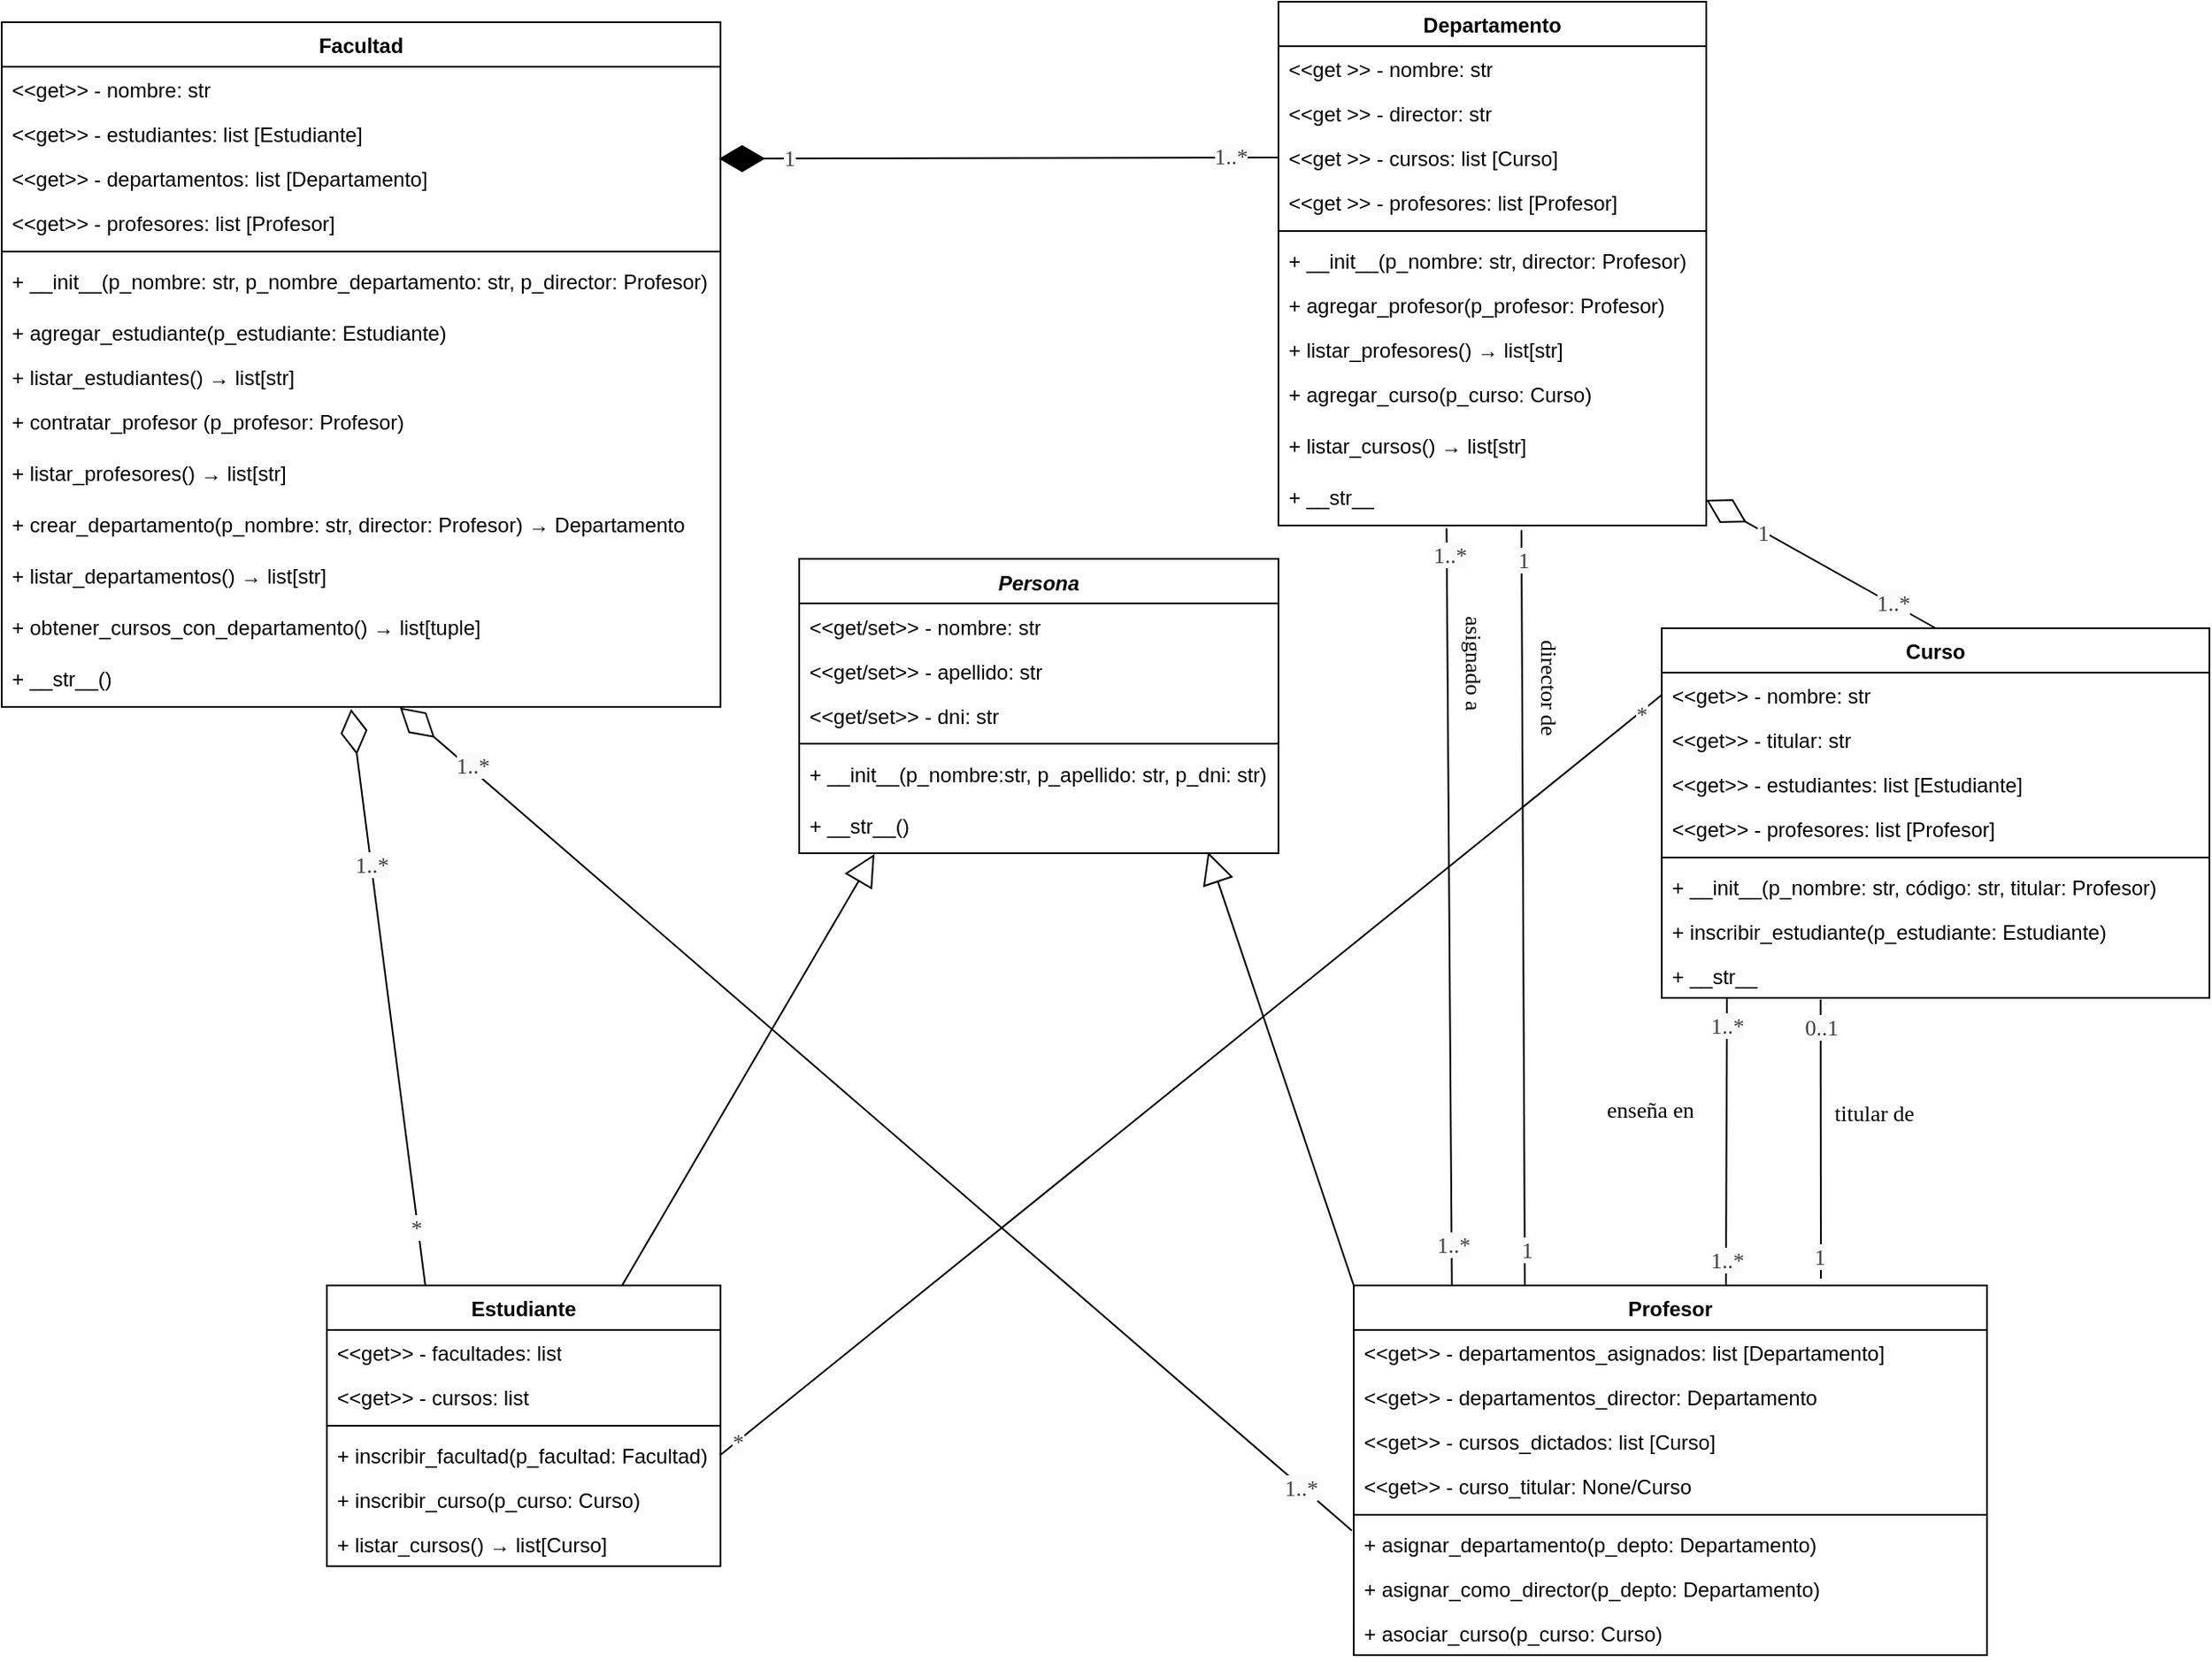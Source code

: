 <mxfile>
    <diagram id="obTsN0vRY-RDkQVVeV62" name="Page-1">
        <mxGraphModel dx="1759" dy="1443" grid="1" gridSize="10" guides="1" tooltips="1" connect="1" arrows="1" fold="1" page="1" pageScale="1" pageWidth="850" pageHeight="1100" math="0" shadow="0">
            <root>
                <mxCell id="0"/>
                <mxCell id="1" parent="0"/>
                <mxCell id="125" value="Facultad" style="swimlane;fontStyle=1;align=center;verticalAlign=top;childLayout=stackLayout;horizontal=1;startSize=26;horizontalStack=0;resizeParent=1;resizeParentMax=0;resizeLast=0;collapsible=1;marginBottom=0;whiteSpace=wrap;html=1;" parent="1" vertex="1">
                    <mxGeometry x="-250" y="-34" width="420" height="400" as="geometry"/>
                </mxCell>
                <mxCell id="126" value="&amp;lt;&amp;lt;get&amp;gt;&amp;gt; - nombre: str" style="text;strokeColor=none;fillColor=none;align=left;verticalAlign=top;spacingLeft=4;spacingRight=4;overflow=hidden;rotatable=0;points=[[0,0.5],[1,0.5]];portConstraint=eastwest;whiteSpace=wrap;html=1;" parent="125" vertex="1">
                    <mxGeometry y="26" width="420" height="26" as="geometry"/>
                </mxCell>
                <mxCell id="127" value="&amp;lt;&amp;lt;get&amp;gt;&amp;gt; - estudiantes: list [Estudiante]" style="text;strokeColor=none;fillColor=none;align=left;verticalAlign=top;spacingLeft=4;spacingRight=4;overflow=hidden;rotatable=0;points=[[0,0.5],[1,0.5]];portConstraint=eastwest;whiteSpace=wrap;html=1;" parent="125" vertex="1">
                    <mxGeometry y="52" width="420" height="26" as="geometry"/>
                </mxCell>
                <mxCell id="128" value="&amp;lt;&amp;lt;get&amp;gt;&amp;gt; - departamentos: list [Departamento]" style="text;strokeColor=none;fillColor=none;align=left;verticalAlign=top;spacingLeft=4;spacingRight=4;overflow=hidden;rotatable=0;points=[[0,0.5],[1,0.5]];portConstraint=eastwest;whiteSpace=wrap;html=1;" parent="125" vertex="1">
                    <mxGeometry y="78" width="420" height="26" as="geometry"/>
                </mxCell>
                <mxCell id="129" value="&amp;lt;&amp;lt;get&amp;gt;&amp;gt; - profesores: list [Profesor]" style="text;strokeColor=none;fillColor=none;align=left;verticalAlign=top;spacingLeft=4;spacingRight=4;overflow=hidden;rotatable=0;points=[[0,0.5],[1,0.5]];portConstraint=eastwest;whiteSpace=wrap;html=1;" parent="125" vertex="1">
                    <mxGeometry y="104" width="420" height="26" as="geometry"/>
                </mxCell>
                <mxCell id="130" value="" style="line;strokeWidth=1;fillColor=none;align=left;verticalAlign=middle;spacingTop=-1;spacingLeft=3;spacingRight=3;rotatable=0;labelPosition=right;points=[];portConstraint=eastwest;strokeColor=inherit;" parent="125" vertex="1">
                    <mxGeometry y="130" width="420" height="8" as="geometry"/>
                </mxCell>
                <mxCell id="218" value="+ __init__(p_nombre: str, p_nombre_departamento: str, p_director: Profesor)&amp;nbsp;" style="text;strokeColor=none;fillColor=none;align=left;verticalAlign=top;spacingLeft=4;spacingRight=4;overflow=hidden;rotatable=0;points=[[0,0.5],[1,0.5]];portConstraint=eastwest;whiteSpace=wrap;html=1;" parent="125" vertex="1">
                    <mxGeometry y="138" width="420" height="30" as="geometry"/>
                </mxCell>
                <mxCell id="131" value="+ agregar_estudiante(p_estudiante: Estudiante)" style="text;strokeColor=none;fillColor=none;align=left;verticalAlign=top;spacingLeft=4;spacingRight=4;overflow=hidden;rotatable=0;points=[[0,0.5],[1,0.5]];portConstraint=eastwest;whiteSpace=wrap;html=1;" parent="125" vertex="1">
                    <mxGeometry y="168" width="420" height="26" as="geometry"/>
                </mxCell>
                <mxCell id="132" value="+ listar_estudiantes()&amp;nbsp;→ list[str]" style="text;strokeColor=none;fillColor=none;align=left;verticalAlign=top;spacingLeft=4;spacingRight=4;overflow=hidden;rotatable=0;points=[[0,0.5],[1,0.5]];portConstraint=eastwest;whiteSpace=wrap;html=1;" parent="125" vertex="1">
                    <mxGeometry y="194" width="420" height="26" as="geometry"/>
                </mxCell>
                <mxCell id="133" value="+ contratar_profesor (p_profesor: Profesor)" style="text;strokeColor=none;fillColor=none;align=left;verticalAlign=top;spacingLeft=4;spacingRight=4;overflow=hidden;rotatable=0;points=[[0,0.5],[1,0.5]];portConstraint=eastwest;whiteSpace=wrap;html=1;" parent="125" vertex="1">
                    <mxGeometry y="220" width="420" height="30" as="geometry"/>
                </mxCell>
                <mxCell id="134" value="+ listar_profesores()&amp;nbsp;→ list[str]" style="text;strokeColor=none;fillColor=none;align=left;verticalAlign=top;spacingLeft=4;spacingRight=4;overflow=hidden;rotatable=0;points=[[0,0.5],[1,0.5]];portConstraint=eastwest;whiteSpace=wrap;html=1;" parent="125" vertex="1">
                    <mxGeometry y="250" width="420" height="30" as="geometry"/>
                </mxCell>
                <mxCell id="135" value="+ crear_departamento(p_nombre: str, director: Profesor)&amp;nbsp;&lt;span style=&quot;color: rgb(0, 0, 0);&quot;&gt;→ Departamento&lt;/span&gt;" style="text;strokeColor=none;fillColor=none;align=left;verticalAlign=top;spacingLeft=4;spacingRight=4;overflow=hidden;rotatable=0;points=[[0,0.5],[1,0.5]];portConstraint=eastwest;whiteSpace=wrap;html=1;" parent="125" vertex="1">
                    <mxGeometry y="280" width="420" height="30" as="geometry"/>
                </mxCell>
                <mxCell id="136" value="+ listar_departamentos()&amp;nbsp;→ list[str]" style="text;strokeColor=none;fillColor=none;align=left;verticalAlign=top;spacingLeft=4;spacingRight=4;overflow=hidden;rotatable=0;points=[[0,0.5],[1,0.5]];portConstraint=eastwest;whiteSpace=wrap;html=1;" parent="125" vertex="1">
                    <mxGeometry y="310" width="420" height="30" as="geometry"/>
                </mxCell>
                <mxCell id="137" value="+ obtener_cursos_con_departamento()&amp;nbsp;→ list[tuple]" style="text;strokeColor=none;fillColor=none;align=left;verticalAlign=top;spacingLeft=4;spacingRight=4;overflow=hidden;rotatable=0;points=[[0,0.5],[1,0.5]];portConstraint=eastwest;whiteSpace=wrap;html=1;" parent="125" vertex="1">
                    <mxGeometry y="340" width="420" height="30" as="geometry"/>
                </mxCell>
                <mxCell id="138" value="+ __str__()&amp;nbsp;" style="text;strokeColor=none;fillColor=none;align=left;verticalAlign=top;spacingLeft=4;spacingRight=4;overflow=hidden;rotatable=0;points=[[0,0.5],[1,0.5]];portConstraint=eastwest;whiteSpace=wrap;html=1;" parent="125" vertex="1">
                    <mxGeometry y="370" width="420" height="30" as="geometry"/>
                </mxCell>
                <mxCell id="139" value="Departamento" style="swimlane;fontStyle=1;align=center;verticalAlign=top;childLayout=stackLayout;horizontal=1;startSize=26;horizontalStack=0;resizeParent=1;resizeParentMax=0;resizeLast=0;collapsible=1;marginBottom=0;whiteSpace=wrap;html=1;" parent="1" vertex="1">
                    <mxGeometry x="496" y="-46" width="250" height="306" as="geometry"/>
                </mxCell>
                <mxCell id="140" value="&amp;lt;&amp;lt;get &amp;gt;&amp;gt; - nombre: str" style="text;strokeColor=none;fillColor=none;align=left;verticalAlign=top;spacingLeft=4;spacingRight=4;overflow=hidden;rotatable=0;points=[[0,0.5],[1,0.5]];portConstraint=eastwest;whiteSpace=wrap;html=1;" parent="139" vertex="1">
                    <mxGeometry y="26" width="250" height="26" as="geometry"/>
                </mxCell>
                <mxCell id="141" value="&lt;span style=&quot;color: rgb(0, 0, 0);&quot;&gt;&amp;lt;&amp;lt;get &amp;gt;&amp;gt;&amp;nbsp;&lt;/span&gt;- director: str" style="text;strokeColor=none;fillColor=none;align=left;verticalAlign=top;spacingLeft=4;spacingRight=4;overflow=hidden;rotatable=0;points=[[0,0.5],[1,0.5]];portConstraint=eastwest;whiteSpace=wrap;html=1;" parent="139" vertex="1">
                    <mxGeometry y="52" width="250" height="26" as="geometry"/>
                </mxCell>
                <mxCell id="142" value="&lt;span style=&quot;color: rgb(0, 0, 0);&quot;&gt;&amp;lt;&amp;lt;get &amp;gt;&amp;gt;&amp;nbsp;&lt;/span&gt;- cursos: list [Curso]" style="text;strokeColor=none;fillColor=none;align=left;verticalAlign=top;spacingLeft=4;spacingRight=4;overflow=hidden;rotatable=0;points=[[0,0.5],[1,0.5]];portConstraint=eastwest;whiteSpace=wrap;html=1;" parent="139" vertex="1">
                    <mxGeometry y="78" width="250" height="26" as="geometry"/>
                </mxCell>
                <mxCell id="143" value="&lt;span style=&quot;color: rgb(0, 0, 0);&quot;&gt;&amp;lt;&amp;lt;get &amp;gt;&amp;gt;&amp;nbsp;&lt;/span&gt;- profesores: list [Profesor]" style="text;strokeColor=none;fillColor=none;align=left;verticalAlign=top;spacingLeft=4;spacingRight=4;overflow=hidden;rotatable=0;points=[[0,0.5],[1,0.5]];portConstraint=eastwest;whiteSpace=wrap;html=1;" parent="139" vertex="1">
                    <mxGeometry y="104" width="250" height="26" as="geometry"/>
                </mxCell>
                <mxCell id="144" value="" style="line;strokeWidth=1;fillColor=none;align=left;verticalAlign=middle;spacingTop=-1;spacingLeft=3;spacingRight=3;rotatable=0;labelPosition=right;points=[];portConstraint=eastwest;strokeColor=inherit;" parent="139" vertex="1">
                    <mxGeometry y="130" width="250" height="8" as="geometry"/>
                </mxCell>
                <mxCell id="228" value="+ __init__(p_nombre: str, director: Profesor)" style="text;strokeColor=none;fillColor=none;align=left;verticalAlign=top;spacingLeft=4;spacingRight=4;overflow=hidden;rotatable=0;points=[[0,0.5],[1,0.5]];portConstraint=eastwest;whiteSpace=wrap;html=1;" parent="139" vertex="1">
                    <mxGeometry y="138" width="250" height="26" as="geometry"/>
                </mxCell>
                <mxCell id="145" value="+ agregar_profesor(p_profesor: Profesor)" style="text;strokeColor=none;fillColor=none;align=left;verticalAlign=top;spacingLeft=4;spacingRight=4;overflow=hidden;rotatable=0;points=[[0,0.5],[1,0.5]];portConstraint=eastwest;whiteSpace=wrap;html=1;" parent="139" vertex="1">
                    <mxGeometry y="164" width="250" height="26" as="geometry"/>
                </mxCell>
                <mxCell id="146" value="+ listar_profesores()&amp;nbsp;→ list[str]" style="text;strokeColor=none;fillColor=none;align=left;verticalAlign=top;spacingLeft=4;spacingRight=4;overflow=hidden;rotatable=0;points=[[0,0.5],[1,0.5]];portConstraint=eastwest;whiteSpace=wrap;html=1;" parent="139" vertex="1">
                    <mxGeometry y="190" width="250" height="26" as="geometry"/>
                </mxCell>
                <mxCell id="147" value="+ agregar_curso(p_curso: Curso)" style="text;strokeColor=none;fillColor=none;align=left;verticalAlign=top;spacingLeft=4;spacingRight=4;overflow=hidden;rotatable=0;points=[[0,0.5],[1,0.5]];portConstraint=eastwest;whiteSpace=wrap;html=1;" parent="139" vertex="1">
                    <mxGeometry y="216" width="250" height="30" as="geometry"/>
                </mxCell>
                <mxCell id="148" value="+ listar_cursos()&amp;nbsp;→ list[str]" style="text;strokeColor=none;fillColor=none;align=left;verticalAlign=top;spacingLeft=4;spacingRight=4;overflow=hidden;rotatable=0;points=[[0,0.5],[1,0.5]];portConstraint=eastwest;whiteSpace=wrap;html=1;" parent="139" vertex="1">
                    <mxGeometry y="246" width="250" height="30" as="geometry"/>
                </mxCell>
                <mxCell id="149" value="+ __str__" style="text;strokeColor=none;fillColor=none;align=left;verticalAlign=top;spacingLeft=4;spacingRight=4;overflow=hidden;rotatable=0;points=[[0,0.5],[1,0.5]];portConstraint=eastwest;whiteSpace=wrap;html=1;" parent="139" vertex="1">
                    <mxGeometry y="276" width="250" height="30" as="geometry"/>
                </mxCell>
                <mxCell id="150" value="Estudiante" style="swimlane;fontStyle=1;align=center;verticalAlign=top;childLayout=stackLayout;horizontal=1;startSize=26;horizontalStack=0;resizeParent=1;resizeParentMax=0;resizeLast=0;collapsible=1;marginBottom=0;whiteSpace=wrap;html=1;" parent="1" vertex="1">
                    <mxGeometry x="-60" y="704" width="230" height="164" as="geometry"/>
                </mxCell>
                <mxCell id="151" value="&amp;lt;&amp;lt;get&amp;gt;&amp;gt; - facultades: list" style="text;strokeColor=none;fillColor=none;align=left;verticalAlign=top;spacingLeft=4;spacingRight=4;overflow=hidden;rotatable=0;points=[[0,0.5],[1,0.5]];portConstraint=eastwest;whiteSpace=wrap;html=1;" parent="150" vertex="1">
                    <mxGeometry y="26" width="230" height="26" as="geometry"/>
                </mxCell>
                <mxCell id="152" value="&amp;lt;&amp;lt;get&amp;gt;&amp;gt; - cursos: list" style="text;strokeColor=none;fillColor=none;align=left;verticalAlign=top;spacingLeft=4;spacingRight=4;overflow=hidden;rotatable=0;points=[[0,0.5],[1,0.5]];portConstraint=eastwest;whiteSpace=wrap;html=1;" parent="150" vertex="1">
                    <mxGeometry y="52" width="230" height="26" as="geometry"/>
                </mxCell>
                <mxCell id="153" value="" style="line;strokeWidth=1;fillColor=none;align=left;verticalAlign=middle;spacingTop=-1;spacingLeft=3;spacingRight=3;rotatable=0;labelPosition=right;points=[];portConstraint=eastwest;strokeColor=inherit;" parent="150" vertex="1">
                    <mxGeometry y="78" width="230" height="8" as="geometry"/>
                </mxCell>
                <mxCell id="154" value="+ inscribir_facultad(p_facultad: Facultad)" style="text;strokeColor=none;fillColor=none;align=left;verticalAlign=top;spacingLeft=4;spacingRight=4;overflow=hidden;rotatable=0;points=[[0,0.5],[1,0.5]];portConstraint=eastwest;whiteSpace=wrap;html=1;" parent="150" vertex="1">
                    <mxGeometry y="86" width="230" height="26" as="geometry"/>
                </mxCell>
                <mxCell id="155" value="+ inscribir_curso(p_curso: Curso)" style="text;strokeColor=none;fillColor=none;align=left;verticalAlign=top;spacingLeft=4;spacingRight=4;overflow=hidden;rotatable=0;points=[[0,0.5],[1,0.5]];portConstraint=eastwest;whiteSpace=wrap;html=1;" parent="150" vertex="1">
                    <mxGeometry y="112" width="230" height="26" as="geometry"/>
                </mxCell>
                <mxCell id="156" value="+ listar_cursos()&amp;nbsp;→ list[Curso]" style="text;strokeColor=none;fillColor=none;align=left;verticalAlign=top;spacingLeft=4;spacingRight=4;overflow=hidden;rotatable=0;points=[[0,0.5],[1,0.5]];portConstraint=eastwest;whiteSpace=wrap;html=1;" parent="150" vertex="1">
                    <mxGeometry y="138" width="230" height="26" as="geometry"/>
                </mxCell>
                <mxCell id="157" value="Curso" style="swimlane;fontStyle=1;align=center;verticalAlign=top;childLayout=stackLayout;horizontal=1;startSize=26;horizontalStack=0;resizeParent=1;resizeParentMax=0;resizeLast=0;collapsible=1;marginBottom=0;whiteSpace=wrap;html=1;" parent="1" vertex="1">
                    <mxGeometry x="720" y="320" width="320" height="216" as="geometry"/>
                </mxCell>
                <mxCell id="158" value="&amp;lt;&amp;lt;get&amp;gt;&amp;gt; - nombre: str" style="text;strokeColor=none;fillColor=none;align=left;verticalAlign=top;spacingLeft=4;spacingRight=4;overflow=hidden;rotatable=0;points=[[0,0.5],[1,0.5]];portConstraint=eastwest;whiteSpace=wrap;html=1;" parent="157" vertex="1">
                    <mxGeometry y="26" width="320" height="26" as="geometry"/>
                </mxCell>
                <mxCell id="160" value="&lt;span style=&quot;color: rgb(0, 0, 0);&quot;&gt;&amp;lt;&amp;lt;get&amp;gt;&amp;gt;&amp;nbsp;&lt;/span&gt;- titular: str" style="text;strokeColor=none;fillColor=none;align=left;verticalAlign=top;spacingLeft=4;spacingRight=4;overflow=hidden;rotatable=0;points=[[0,0.5],[1,0.5]];portConstraint=eastwest;whiteSpace=wrap;html=1;" parent="157" vertex="1">
                    <mxGeometry y="52" width="320" height="26" as="geometry"/>
                </mxCell>
                <mxCell id="161" value="&lt;span style=&quot;color: rgb(0, 0, 0);&quot;&gt;&amp;lt;&amp;lt;get&amp;gt;&amp;gt;&amp;nbsp;&lt;/span&gt;- estudiantes: list [Estudiante]" style="text;strokeColor=none;fillColor=none;align=left;verticalAlign=top;spacingLeft=4;spacingRight=4;overflow=hidden;rotatable=0;points=[[0,0.5],[1,0.5]];portConstraint=eastwest;whiteSpace=wrap;html=1;" parent="157" vertex="1">
                    <mxGeometry y="78" width="320" height="26" as="geometry"/>
                </mxCell>
                <mxCell id="232" value="&lt;span style=&quot;color: rgb(0, 0, 0);&quot;&gt;&amp;lt;&amp;lt;get&amp;gt;&amp;gt;&amp;nbsp;&lt;/span&gt;- profesores: list [Profesor]" style="text;strokeColor=none;fillColor=none;align=left;verticalAlign=top;spacingLeft=4;spacingRight=4;overflow=hidden;rotatable=0;points=[[0,0.5],[1,0.5]];portConstraint=eastwest;whiteSpace=wrap;html=1;" parent="157" vertex="1">
                    <mxGeometry y="104" width="320" height="26" as="geometry"/>
                </mxCell>
                <mxCell id="162" value="" style="line;strokeWidth=1;fillColor=none;align=left;verticalAlign=middle;spacingTop=-1;spacingLeft=3;spacingRight=3;rotatable=0;labelPosition=right;points=[];portConstraint=eastwest;strokeColor=inherit;" parent="157" vertex="1">
                    <mxGeometry y="130" width="320" height="8" as="geometry"/>
                </mxCell>
                <mxCell id="227" value="+ __init__(p_nombre: str, código: str, titular: Profesor)" style="text;strokeColor=none;fillColor=none;align=left;verticalAlign=top;spacingLeft=4;spacingRight=4;overflow=hidden;rotatable=0;points=[[0,0.5],[1,0.5]];portConstraint=eastwest;whiteSpace=wrap;html=1;" parent="157" vertex="1">
                    <mxGeometry y="138" width="320" height="26" as="geometry"/>
                </mxCell>
                <mxCell id="163" value="+ inscribir_estudiante(p_estudiante: Estudiante)" style="text;strokeColor=none;fillColor=none;align=left;verticalAlign=top;spacingLeft=4;spacingRight=4;overflow=hidden;rotatable=0;points=[[0,0.5],[1,0.5]];portConstraint=eastwest;whiteSpace=wrap;html=1;" parent="157" vertex="1">
                    <mxGeometry y="164" width="320" height="26" as="geometry"/>
                </mxCell>
                <mxCell id="164" value="+ __str__" style="text;strokeColor=none;fillColor=none;align=left;verticalAlign=top;spacingLeft=4;spacingRight=4;overflow=hidden;rotatable=0;points=[[0,0.5],[1,0.5]];portConstraint=eastwest;whiteSpace=wrap;html=1;" parent="157" vertex="1">
                    <mxGeometry y="190" width="320" height="26" as="geometry"/>
                </mxCell>
                <mxCell id="165" value="Profesor" style="swimlane;fontStyle=1;align=center;verticalAlign=top;childLayout=stackLayout;horizontal=1;startSize=26;horizontalStack=0;resizeParent=1;resizeParentMax=0;resizeLast=0;collapsible=1;marginBottom=0;whiteSpace=wrap;html=1;" parent="1" vertex="1">
                    <mxGeometry x="540" y="704" width="370" height="216" as="geometry"/>
                </mxCell>
                <mxCell id="166" value="&amp;lt;&amp;lt;get&amp;gt;&amp;gt; - departamentos_asignados: list [Departamento]" style="text;strokeColor=none;fillColor=none;align=left;verticalAlign=top;spacingLeft=4;spacingRight=4;overflow=hidden;rotatable=0;points=[[0,0.5],[1,0.5]];portConstraint=eastwest;whiteSpace=wrap;html=1;" parent="165" vertex="1">
                    <mxGeometry y="26" width="370" height="26" as="geometry"/>
                </mxCell>
                <mxCell id="256" value="&amp;lt;&amp;lt;get&amp;gt;&amp;gt; - departamentos_director: Departamento" style="text;strokeColor=none;fillColor=none;align=left;verticalAlign=top;spacingLeft=4;spacingRight=4;overflow=hidden;rotatable=0;points=[[0,0.5],[1,0.5]];portConstraint=eastwest;whiteSpace=wrap;html=1;" parent="165" vertex="1">
                    <mxGeometry y="52" width="370" height="26" as="geometry"/>
                </mxCell>
                <mxCell id="219" value="&amp;lt;&amp;lt;get&amp;gt;&amp;gt; - cursos_dictados: list [Curso]" style="text;strokeColor=none;fillColor=none;align=left;verticalAlign=top;spacingLeft=4;spacingRight=4;overflow=hidden;rotatable=0;points=[[0,0.5],[1,0.5]];portConstraint=eastwest;whiteSpace=wrap;html=1;" parent="165" vertex="1">
                    <mxGeometry y="78" width="370" height="26" as="geometry"/>
                </mxCell>
                <mxCell id="257" value="&amp;lt;&amp;lt;get&amp;gt;&amp;gt; - curso_titular: None/Curso" style="text;strokeColor=none;fillColor=none;align=left;verticalAlign=top;spacingLeft=4;spacingRight=4;overflow=hidden;rotatable=0;points=[[0,0.5],[1,0.5]];portConstraint=eastwest;whiteSpace=wrap;html=1;" vertex="1" parent="165">
                    <mxGeometry y="104" width="370" height="26" as="geometry"/>
                </mxCell>
                <mxCell id="167" value="" style="line;strokeWidth=1;fillColor=none;align=left;verticalAlign=middle;spacingTop=-1;spacingLeft=3;spacingRight=3;rotatable=0;labelPosition=right;points=[];portConstraint=eastwest;strokeColor=inherit;" parent="165" vertex="1">
                    <mxGeometry y="130" width="370" height="8" as="geometry"/>
                </mxCell>
                <mxCell id="168" value="+ asignar_departamento(p_depto: Departamento)" style="text;strokeColor=none;fillColor=none;align=left;verticalAlign=top;spacingLeft=4;spacingRight=4;overflow=hidden;rotatable=0;points=[[0,0.5],[1,0.5]];portConstraint=eastwest;whiteSpace=wrap;html=1;" parent="165" vertex="1">
                    <mxGeometry y="138" width="370" height="26" as="geometry"/>
                </mxCell>
                <mxCell id="231" value="+ asignar_como_director(p_depto: Departamento)" style="text;strokeColor=none;fillColor=none;align=left;verticalAlign=top;spacingLeft=4;spacingRight=4;overflow=hidden;rotatable=0;points=[[0,0.5],[1,0.5]];portConstraint=eastwest;whiteSpace=wrap;html=1;" parent="165" vertex="1">
                    <mxGeometry y="164" width="370" height="26" as="geometry"/>
                </mxCell>
                <mxCell id="225" value="+ asociar_curso(p_curso: Curso)" style="text;strokeColor=none;fillColor=none;align=left;verticalAlign=top;spacingLeft=4;spacingRight=4;overflow=hidden;rotatable=0;points=[[0,0.5],[1,0.5]];portConstraint=eastwest;whiteSpace=wrap;html=1;" parent="165" vertex="1">
                    <mxGeometry y="190" width="370" height="26" as="geometry"/>
                </mxCell>
                <mxCell id="169" value="&lt;i&gt;&lt;font style=&quot;color: rgb(0, 0, 0);&quot;&gt;Persona&lt;/font&gt;&lt;/i&gt;" style="swimlane;fontStyle=1;align=center;verticalAlign=top;childLayout=stackLayout;horizontal=1;startSize=26;horizontalStack=0;resizeParent=1;resizeParentMax=0;resizeLast=0;collapsible=1;marginBottom=0;whiteSpace=wrap;html=1;" parent="1" vertex="1">
                    <mxGeometry x="216" y="279.5" width="280" height="172" as="geometry"/>
                </mxCell>
                <mxCell id="170" value="&amp;lt;&amp;lt;get/set&amp;gt;&amp;gt; - nombre: str" style="text;strokeColor=none;fillColor=none;align=left;verticalAlign=top;spacingLeft=4;spacingRight=4;overflow=hidden;rotatable=0;points=[[0,0.5],[1,0.5]];portConstraint=eastwest;whiteSpace=wrap;html=1;" parent="169" vertex="1">
                    <mxGeometry y="26" width="280" height="26" as="geometry"/>
                </mxCell>
                <mxCell id="171" value="&lt;span style=&quot;color: rgb(0, 0, 0);&quot;&gt;&amp;lt;&amp;lt;get/set&amp;gt;&amp;gt;&amp;nbsp;&lt;/span&gt;- apellido: str" style="text;strokeColor=none;fillColor=none;align=left;verticalAlign=top;spacingLeft=4;spacingRight=4;overflow=hidden;rotatable=0;points=[[0,0.5],[1,0.5]];portConstraint=eastwest;whiteSpace=wrap;html=1;" parent="169" vertex="1">
                    <mxGeometry y="52" width="280" height="26" as="geometry"/>
                </mxCell>
                <mxCell id="172" value="&lt;span style=&quot;color: rgb(0, 0, 0);&quot;&gt;&amp;lt;&amp;lt;get/set&amp;gt;&amp;gt;&amp;nbsp;&lt;/span&gt;- dni: str" style="text;strokeColor=none;fillColor=none;align=left;verticalAlign=top;spacingLeft=4;spacingRight=4;overflow=hidden;rotatable=0;points=[[0,0.5],[1,0.5]];portConstraint=eastwest;whiteSpace=wrap;html=1;" parent="169" vertex="1">
                    <mxGeometry y="78" width="280" height="26" as="geometry"/>
                </mxCell>
                <mxCell id="173" value="" style="line;strokeWidth=1;fillColor=none;align=left;verticalAlign=middle;spacingTop=-1;spacingLeft=3;spacingRight=3;rotatable=0;labelPosition=right;points=[];portConstraint=eastwest;strokeColor=inherit;" parent="169" vertex="1">
                    <mxGeometry y="104" width="280" height="8" as="geometry"/>
                </mxCell>
                <mxCell id="175" value="+ __init__(p_nombre:str, p_apellido: str, p_dni: str)" style="text;strokeColor=none;fillColor=none;align=left;verticalAlign=top;spacingLeft=4;spacingRight=4;overflow=hidden;rotatable=0;points=[[0,0.5],[1,0.5]];portConstraint=eastwest;whiteSpace=wrap;html=1;" parent="169" vertex="1">
                    <mxGeometry y="112" width="280" height="30" as="geometry"/>
                </mxCell>
                <mxCell id="230" value="+ __str__()" style="text;strokeColor=none;fillColor=none;align=left;verticalAlign=top;spacingLeft=4;spacingRight=4;overflow=hidden;rotatable=0;points=[[0,0.5],[1,0.5]];portConstraint=eastwest;whiteSpace=wrap;html=1;" parent="169" vertex="1">
                    <mxGeometry y="142" width="280" height="30" as="geometry"/>
                </mxCell>
                <mxCell id="176" value="" style="endArrow=block;endSize=16;endFill=0;html=1;rounded=0;exitX=0.75;exitY=0;exitDx=0;exitDy=0;entryX=0.157;entryY=1.015;entryDx=0;entryDy=0;entryPerimeter=0;" parent="1" source="150" target="230" edge="1">
                    <mxGeometry width="160" relative="1" as="geometry">
                        <mxPoint x="240" y="714" as="sourcePoint"/>
                        <mxPoint x="270" y="460" as="targetPoint"/>
                    </mxGeometry>
                </mxCell>
                <mxCell id="177" value="" style="endArrow=block;endSize=16;endFill=0;html=1;rounded=0;entryX=0.853;entryY=0.976;entryDx=0;entryDy=0;exitX=0;exitY=0;exitDx=0;exitDy=0;entryPerimeter=0;" parent="1" source="165" target="230" edge="1">
                    <mxGeometry width="160" relative="1" as="geometry">
                        <mxPoint x="540" y="700" as="sourcePoint"/>
                        <mxPoint x="330" y="431" as="targetPoint"/>
                    </mxGeometry>
                </mxCell>
                <mxCell id="180" value="" style="endArrow=diamondThin;endFill=1;endSize=24;html=1;entryX=0.998;entryY=0.067;entryDx=0;entryDy=0;entryPerimeter=0;exitX=0;exitY=0.5;exitDx=0;exitDy=0;" parent="1" source="142" target="128" edge="1">
                    <mxGeometry width="160" relative="1" as="geometry">
                        <mxPoint x="380" y="80" as="sourcePoint"/>
                        <mxPoint x="210" y="50" as="targetPoint"/>
                    </mxGeometry>
                </mxCell>
                <mxCell id="252" value="&lt;span style=&quot;color: rgb(63, 63, 63); font-family: Verdana; font-size: 13px; text-align: left; text-wrap-mode: wrap; background-color: rgb(251, 251, 251);&quot;&gt;1..*&lt;/span&gt;" style="edgeLabel;html=1;align=center;verticalAlign=middle;resizable=0;points=[];" parent="180" connectable="0" vertex="1">
                    <mxGeometry x="-0.829" y="-1" relative="1" as="geometry">
                        <mxPoint as="offset"/>
                    </mxGeometry>
                </mxCell>
                <mxCell id="253" value="&lt;span style=&quot;color: rgb(63, 63, 63); font-family: Verdana; font-size: 13px; text-align: left; text-wrap-mode: wrap; background-color: rgb(251, 251, 251);&quot;&gt;1&lt;/span&gt;" style="edgeLabel;html=1;align=center;verticalAlign=middle;resizable=0;points=[];" parent="180" connectable="0" vertex="1">
                    <mxGeometry x="0.752" y="-1" relative="1" as="geometry">
                        <mxPoint as="offset"/>
                    </mxGeometry>
                </mxCell>
                <mxCell id="183" style="edgeStyle=none;html=1;exitX=0;exitY=0.5;exitDx=0;exitDy=0;entryX=1;entryY=0.5;entryDx=0;entryDy=0;endArrow=none;endFill=0;" parent="1" source="158" target="154" edge="1">
                    <mxGeometry relative="1" as="geometry"/>
                </mxCell>
                <mxCell id="249" value="&lt;span style=&quot;color: rgb(63, 63, 63); font-family: Verdana; font-size: 13px; text-align: left; text-wrap-mode: wrap; background-color: rgb(251, 251, 251);&quot;&gt;*&lt;/span&gt;" style="edgeLabel;html=1;align=center;verticalAlign=middle;resizable=0;points=[];" parent="183" connectable="0" vertex="1">
                    <mxGeometry x="-0.955" y="1" relative="1" as="geometry">
                        <mxPoint as="offset"/>
                    </mxGeometry>
                </mxCell>
                <mxCell id="251" value="&lt;span style=&quot;color: rgb(63, 63, 63); font-family: Verdana; font-size: 13px; text-align: left; text-wrap-mode: wrap; background-color: rgb(251, 251, 251);&quot;&gt;*&lt;/span&gt;" style="edgeLabel;html=1;align=center;verticalAlign=middle;resizable=0;points=[];" parent="183" connectable="0" vertex="1">
                    <mxGeometry x="0.964" relative="1" as="geometry">
                        <mxPoint as="offset"/>
                    </mxGeometry>
                </mxCell>
                <mxCell id="184" style="edgeStyle=none;html=1;entryX=0.75;entryY=0;entryDx=0;entryDy=0;endArrow=none;endFill=0;exitX=0.119;exitY=1.009;exitDx=0;exitDy=0;exitPerimeter=0;" parent="1" source="164" edge="1">
                    <mxGeometry relative="1" as="geometry">
                        <mxPoint x="757.52" y="544" as="sourcePoint"/>
                        <mxPoint x="757.5" y="704" as="targetPoint"/>
                    </mxGeometry>
                </mxCell>
                <mxCell id="241" value="&lt;span style=&quot;color: rgb(63, 63, 63); font-family: Verdana; font-size: 13px; text-align: left; text-wrap-mode: wrap; background-color: rgb(251, 251, 251);&quot;&gt;1..*&lt;/span&gt;" style="edgeLabel;html=1;align=center;verticalAlign=middle;resizable=0;points=[];" parent="184" connectable="0" vertex="1">
                    <mxGeometry x="0.821" relative="1" as="geometry">
                        <mxPoint as="offset"/>
                    </mxGeometry>
                </mxCell>
                <mxCell id="242" value="&lt;span style=&quot;color: rgb(63, 63, 63); font-family: Verdana; font-size: 13px; text-align: left; text-wrap-mode: wrap; background-color: rgb(251, 251, 251);&quot;&gt;1..*&lt;/span&gt;" style="edgeLabel;html=1;align=center;verticalAlign=middle;resizable=0;points=[];" parent="184" connectable="0" vertex="1">
                    <mxGeometry x="-0.811" y="1" relative="1" as="geometry">
                        <mxPoint x="-1" as="offset"/>
                    </mxGeometry>
                </mxCell>
                <mxCell id="185" value="" style="endArrow=diamondThin;endFill=0;endSize=24;html=1;exitX=0.5;exitY=0;exitDx=0;exitDy=0;entryX=1;entryY=0.5;entryDx=0;entryDy=0;" parent="1" source="157" target="149" edge="1">
                    <mxGeometry width="160" relative="1" as="geometry">
                        <mxPoint x="370" y="270" as="sourcePoint"/>
                        <mxPoint x="530" y="270" as="targetPoint"/>
                    </mxGeometry>
                </mxCell>
                <mxCell id="246" value="&lt;span style=&quot;color: rgb(63, 63, 63); font-family: Verdana; font-size: 13px; text-align: left; text-wrap-mode: wrap; background-color: rgb(251, 251, 251);&quot;&gt;1&lt;/span&gt;" style="edgeLabel;html=1;align=center;verticalAlign=middle;resizable=0;points=[];" parent="185" connectable="0" vertex="1">
                    <mxGeometry x="0.513" y="1" relative="1" as="geometry">
                        <mxPoint as="offset"/>
                    </mxGeometry>
                </mxCell>
                <mxCell id="255" value="&lt;span style=&quot;color: rgb(63, 63, 63); font-family: Verdana; font-size: 13px; text-align: left; text-wrap-mode: wrap; background-color: rgb(251, 251, 251);&quot;&gt;1..*&lt;/span&gt;" style="edgeLabel;html=1;align=center;verticalAlign=middle;resizable=0;points=[];" parent="185" connectable="0" vertex="1">
                    <mxGeometry x="-0.624" y="-1" relative="1" as="geometry">
                        <mxPoint as="offset"/>
                    </mxGeometry>
                </mxCell>
                <mxCell id="187" value="" style="endArrow=diamondThin;endFill=0;endSize=24;html=1;exitX=0.25;exitY=0;exitDx=0;exitDy=0;entryX=0.486;entryY=1.04;entryDx=0;entryDy=0;entryPerimeter=0;" parent="1" source="150" target="138" edge="1">
                    <mxGeometry width="160" relative="1" as="geometry">
                        <mxPoint x="160" y="470" as="sourcePoint"/>
                        <mxPoint x="320" y="470" as="targetPoint"/>
                    </mxGeometry>
                </mxCell>
                <mxCell id="237" value="&lt;span style=&quot;color: rgb(63, 63, 63); font-family: Verdana; font-size: 13px; text-align: left; text-wrap-mode: wrap; background-color: rgb(251, 251, 251);&quot;&gt;1..*&lt;/span&gt;" style="edgeLabel;html=1;align=center;verticalAlign=middle;resizable=0;points=[];" parent="187" connectable="0" vertex="1">
                    <mxGeometry x="0.461" relative="1" as="geometry">
                        <mxPoint as="offset"/>
                    </mxGeometry>
                </mxCell>
                <mxCell id="238" value="&lt;span style=&quot;color: rgb(63, 63, 63); font-family: Verdana; font-size: 13px; text-align: left; text-wrap-mode: wrap; background-color: rgb(251, 251, 251);&quot;&gt;*&lt;/span&gt;" style="edgeLabel;html=1;align=center;verticalAlign=middle;resizable=0;points=[];" parent="187" connectable="0" vertex="1">
                    <mxGeometry x="-0.798" y="2" relative="1" as="geometry">
                        <mxPoint x="1" as="offset"/>
                    </mxGeometry>
                </mxCell>
                <mxCell id="188" value="" style="endArrow=diamondThin;endFill=0;endSize=24;html=1;entryX=0.554;entryY=1.013;entryDx=0;entryDy=0;entryPerimeter=0;exitX=-0.003;exitY=0.2;exitDx=0;exitDy=0;exitPerimeter=0;" parent="1" source="168" target="138" edge="1">
                    <mxGeometry width="160" relative="1" as="geometry">
                        <mxPoint x="530" y="730" as="sourcePoint"/>
                        <mxPoint x="400" y="470" as="targetPoint"/>
                    </mxGeometry>
                </mxCell>
                <mxCell id="234" value="&lt;span style=&quot;color: rgb(63, 63, 63); font-family: Verdana; font-size: 13px; text-align: left; text-wrap-mode: wrap; background-color: rgb(251, 251, 251);&quot;&gt;1..*&lt;/span&gt;" style="edgeLabel;html=1;align=center;verticalAlign=middle;resizable=0;points=[];" parent="188" connectable="0" vertex="1">
                    <mxGeometry x="-0.892" y="1" relative="1" as="geometry">
                        <mxPoint as="offset"/>
                    </mxGeometry>
                </mxCell>
                <mxCell id="236" value="&lt;span style=&quot;color: rgb(63, 63, 63); font-family: Verdana; font-size: 13px; text-align: left; text-wrap-mode: wrap; background-color: rgb(251, 251, 251);&quot;&gt;1..*&lt;/span&gt;" style="edgeLabel;html=1;align=center;verticalAlign=middle;resizable=0;points=[];" parent="188" connectable="0" vertex="1">
                    <mxGeometry x="0.847" y="1" relative="1" as="geometry">
                        <mxPoint y="-4" as="offset"/>
                    </mxGeometry>
                </mxCell>
                <mxCell id="193" style="edgeStyle=none;html=1;exitX=0.155;exitY=-0.001;exitDx=0;exitDy=0;endArrow=none;endFill=0;entryX=0.173;entryY=1.053;entryDx=0;entryDy=0;entryPerimeter=0;exitPerimeter=0;" parent="1" source="165" edge="1">
                    <mxGeometry relative="1" as="geometry">
                        <mxPoint x="597.96" y="670" as="sourcePoint"/>
                        <mxPoint x="594.25" y="261.59" as="targetPoint"/>
                    </mxGeometry>
                </mxCell>
                <mxCell id="239" value="&lt;span style=&quot;color: rgb(63, 63, 63); font-family: Verdana; font-size: 13px; text-align: left; text-wrap-mode: wrap; background-color: rgb(251, 251, 251);&quot;&gt;1..*&lt;/span&gt;" style="edgeLabel;html=1;align=center;verticalAlign=middle;resizable=0;points=[];" parent="193" connectable="0" vertex="1">
                    <mxGeometry x="-0.891" y="-1" relative="1" as="geometry">
                        <mxPoint as="offset"/>
                    </mxGeometry>
                </mxCell>
                <mxCell id="247" value="&lt;span style=&quot;color: rgb(63, 63, 63); font-family: Verdana; font-size: 13px; text-align: left; text-wrap-mode: wrap; background-color: rgb(251, 251, 251);&quot;&gt;1..*&lt;/span&gt;" style="edgeLabel;html=1;align=center;verticalAlign=middle;resizable=0;points=[];" parent="193" connectable="0" vertex="1">
                    <mxGeometry x="0.933" y="-1" relative="1" as="geometry">
                        <mxPoint as="offset"/>
                    </mxGeometry>
                </mxCell>
                <mxCell id="194" style="edgeStyle=none;html=1;entryX=0.568;entryY=1.091;entryDx=0;entryDy=0;entryPerimeter=0;endArrow=none;endFill=0;" parent="1" target="149" edge="1">
                    <mxGeometry relative="1" as="geometry">
                        <mxPoint x="640" y="704" as="sourcePoint"/>
                        <mxPoint x="640.25" y="299.59" as="targetPoint"/>
                    </mxGeometry>
                </mxCell>
                <mxCell id="240" value="&lt;span style=&quot;color: rgb(63, 63, 63); font-family: Verdana; font-size: 13px; text-align: left; text-wrap-mode: wrap; background-color: rgb(251, 251, 251);&quot;&gt;1&lt;/span&gt;" style="edgeLabel;html=1;align=center;verticalAlign=middle;resizable=0;points=[];" parent="194" connectable="0" vertex="1">
                    <mxGeometry x="-0.903" y="-1" relative="1" as="geometry">
                        <mxPoint as="offset"/>
                    </mxGeometry>
                </mxCell>
                <mxCell id="248" value="&lt;span style=&quot;color: rgb(63, 63, 63); font-family: Verdana; font-size: 13px; text-align: left; text-wrap-mode: wrap; background-color: rgb(251, 251, 251);&quot;&gt;1&lt;/span&gt;" style="edgeLabel;html=1;align=center;verticalAlign=middle;resizable=0;points=[];" parent="194" connectable="0" vertex="1">
                    <mxGeometry x="0.923" y="-1" relative="1" as="geometry">
                        <mxPoint as="offset"/>
                    </mxGeometry>
                </mxCell>
                <mxCell id="196" value="&lt;font face=&quot;Verdana&quot; style=&quot;font-size: 13px;&quot;&gt;asignado a&lt;/font&gt;" style="text;strokeColor=none;fillColor=none;align=left;verticalAlign=top;spacingLeft=4;spacingRight=4;overflow=hidden;rotatable=0;points=[[0,0.5],[1,0.5]];portConstraint=eastwest;whiteSpace=wrap;html=1;fontFamily=Helvetica;direction=south;textDirection=vertical-rl;" parent="1" vertex="1">
                    <mxGeometry x="596" y="306" width="30" height="86" as="geometry"/>
                </mxCell>
                <mxCell id="197" value="&lt;font face=&quot;Verdana&quot; style=&quot;font-size: 13px;&quot;&gt;director de&amp;nbsp;&lt;/font&gt;" style="text;strokeColor=none;fillColor=none;align=left;verticalAlign=top;spacingLeft=4;spacingRight=4;overflow=hidden;rotatable=0;points=[[0,0.5],[1,0.5]];portConstraint=eastwest;whiteSpace=wrap;html=1;fontFamily=Helvetica;direction=west;flipH=0;flipV=0;textDirection=vertical-lr;" parent="1" vertex="1">
                    <mxGeometry x="640" y="320" width="30" height="91" as="geometry"/>
                </mxCell>
                <mxCell id="202" style="edgeStyle=none;html=1;endArrow=none;endFill=0;exitX=0.29;exitY=1.032;exitDx=0;exitDy=0;exitPerimeter=0;" parent="1" source="164" edge="1">
                    <mxGeometry relative="1" as="geometry">
                        <mxPoint x="792" y="540" as="sourcePoint"/>
                        <mxPoint x="813" y="700" as="targetPoint"/>
                    </mxGeometry>
                </mxCell>
                <mxCell id="243" value="&lt;span style=&quot;color: rgb(63, 63, 63); font-family: Verdana; font-size: 13px; text-align: left; text-wrap-mode: wrap; background-color: rgb(251, 251, 251);&quot;&gt;0..1&lt;/span&gt;" style="edgeLabel;html=1;align=center;verticalAlign=middle;resizable=0;points=[];" parent="202" connectable="0" vertex="1">
                    <mxGeometry x="-0.845" relative="1" as="geometry">
                        <mxPoint y="3" as="offset"/>
                    </mxGeometry>
                </mxCell>
                <mxCell id="244" value="&lt;span style=&quot;color: rgb(63, 63, 63); font-family: Verdana; font-size: 13px; text-align: left; text-wrap-mode: wrap; background-color: rgb(251, 251, 251);&quot;&gt;1&lt;/span&gt;" style="edgeLabel;html=1;align=center;verticalAlign=middle;resizable=0;points=[];" parent="202" connectable="0" vertex="1">
                    <mxGeometry x="0.745" y="-1" relative="1" as="geometry">
                        <mxPoint y="7" as="offset"/>
                    </mxGeometry>
                </mxCell>
                <mxCell id="210" value="&lt;font face=&quot;Verdana&quot; style=&quot;font-size: 13px;&quot;&gt;enseña en&lt;/font&gt;" style="text;strokeColor=none;fillColor=none;align=left;verticalAlign=top;spacingLeft=4;spacingRight=4;overflow=hidden;rotatable=0;points=[[0,0.5],[1,0.5]];portConstraint=eastwest;whiteSpace=wrap;html=1;fontFamily=Helvetica;" parent="1" vertex="1">
                    <mxGeometry x="682" y="587" width="90" height="26" as="geometry"/>
                </mxCell>
                <mxCell id="211" value="&lt;font face=&quot;Verdana&quot; style=&quot;font-size: 13px;&quot;&gt;titular de&lt;/font&gt;&lt;div&gt;&lt;font face=&quot;Verdana&quot; style=&quot;font-size: 13px;&quot;&gt;&lt;br&gt;&lt;/font&gt;&lt;/div&gt;" style="text;strokeColor=none;fillColor=none;align=left;verticalAlign=top;spacingLeft=4;spacingRight=4;overflow=hidden;rotatable=0;points=[[0,0.5],[1,0.5]];portConstraint=eastwest;whiteSpace=wrap;html=1;fontFamily=Helvetica;" parent="1" vertex="1">
                    <mxGeometry x="815" y="589" width="90" height="30" as="geometry"/>
                </mxCell>
            </root>
        </mxGraphModel>
    </diagram>
</mxfile>